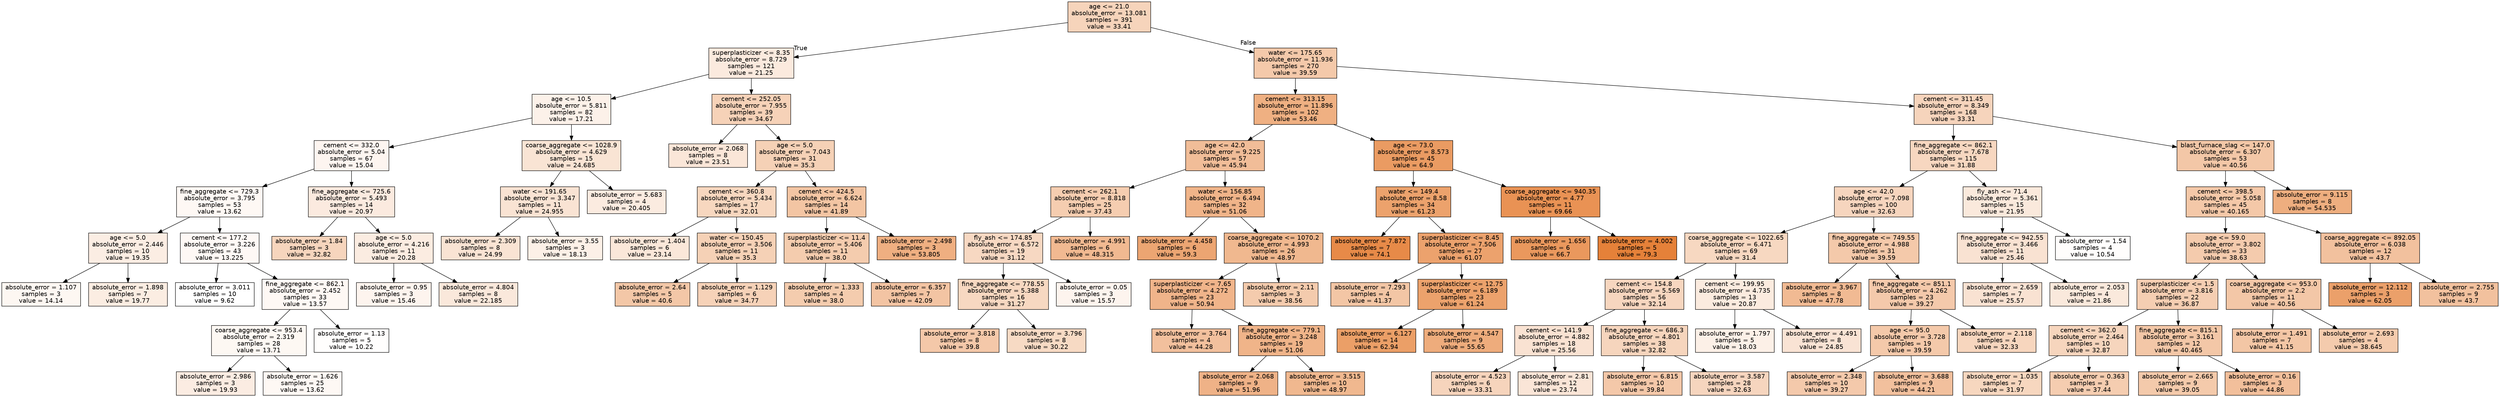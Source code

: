 digraph Tree {
node [shape=box, style="filled", color="black", fontname="helvetica"] ;
edge [fontname="helvetica"] ;
0 [label="age <= 21.0\nabsolute_error = 13.081\nsamples = 391\nvalue = 33.41", fillcolor="#f6d4bb"] ;
1 [label="superplasticizer <= 8.35\nabsolute_error = 8.729\nsamples = 121\nvalue = 21.25", fillcolor="#fbeade"] ;
0 -> 1 [labeldistance=2.5, labelangle=45, headlabel="True"] ;
2 [label="age <= 10.5\nabsolute_error = 5.811\nsamples = 82\nvalue = 17.21", fillcolor="#fcf1e9"] ;
1 -> 2 ;
3 [label="cement <= 332.0\nabsolute_error = 5.04\nsamples = 67\nvalue = 15.04", fillcolor="#fdf5f0"] ;
2 -> 3 ;
4 [label="fine_aggregate <= 729.3\nabsolute_error = 3.795\nsamples = 53\nvalue = 13.62", fillcolor="#fef8f4"] ;
3 -> 4 ;
5 [label="age <= 5.0\nabsolute_error = 2.446\nsamples = 10\nvalue = 19.35", fillcolor="#fbede3"] ;
4 -> 5 ;
6 [label="absolute_error = 1.107\nsamples = 3\nvalue = 14.14", fillcolor="#fdf7f2"] ;
5 -> 6 ;
7 [label="absolute_error = 1.898\nsamples = 7\nvalue = 19.77", fillcolor="#fbede2"] ;
5 -> 7 ;
8 [label="cement <= 177.2\nabsolute_error = 3.226\nsamples = 43\nvalue = 13.225", fillcolor="#fef8f5"] ;
4 -> 8 ;
9 [label="absolute_error = 3.011\nsamples = 10\nvalue = 9.62", fillcolor="#ffffff"] ;
8 -> 9 ;
10 [label="fine_aggregate <= 862.1\nabsolute_error = 2.452\nsamples = 33\nvalue = 13.57", fillcolor="#fef8f4"] ;
8 -> 10 ;
11 [label="coarse_aggregate <= 953.4\nabsolute_error = 2.319\nsamples = 28\nvalue = 13.71", fillcolor="#fdf8f3"] ;
10 -> 11 ;
12 [label="absolute_error = 2.986\nsamples = 3\nvalue = 19.93", fillcolor="#fbece2"] ;
11 -> 12 ;
13 [label="absolute_error = 1.626\nsamples = 25\nvalue = 13.62", fillcolor="#fef8f4"] ;
11 -> 13 ;
14 [label="absolute_error = 1.13\nsamples = 5\nvalue = 10.22", fillcolor="#fffefd"] ;
10 -> 14 ;
15 [label="fine_aggregate <= 725.6\nabsolute_error = 5.493\nsamples = 14\nvalue = 20.97", fillcolor="#fbeadf"] ;
3 -> 15 ;
16 [label="absolute_error = 1.84\nsamples = 3\nvalue = 32.82", fillcolor="#f6d5bd"] ;
15 -> 16 ;
17 [label="age <= 5.0\nabsolute_error = 4.216\nsamples = 11\nvalue = 20.28", fillcolor="#fbece1"] ;
15 -> 17 ;
18 [label="absolute_error = 0.95\nsamples = 3\nvalue = 15.46", fillcolor="#fdf4ee"] ;
17 -> 18 ;
19 [label="absolute_error = 4.804\nsamples = 8\nvalue = 22.185", fillcolor="#fae8db"] ;
17 -> 19 ;
20 [label="coarse_aggregate <= 1028.9\nabsolute_error = 4.629\nsamples = 15\nvalue = 24.685", fillcolor="#f9e4d4"] ;
2 -> 20 ;
21 [label="water <= 191.65\nabsolute_error = 3.347\nsamples = 11\nvalue = 24.955", fillcolor="#f9e3d3"] ;
20 -> 21 ;
22 [label="absolute_error = 2.309\nsamples = 8\nvalue = 24.99", fillcolor="#f9e3d3"] ;
21 -> 22 ;
23 [label="absolute_error = 3.55\nsamples = 3\nvalue = 18.13", fillcolor="#fcf0e7"] ;
21 -> 23 ;
24 [label="absolute_error = 5.683\nsamples = 4\nvalue = 20.405", fillcolor="#fbebe0"] ;
20 -> 24 ;
25 [label="cement <= 252.05\nabsolute_error = 7.955\nsamples = 39\nvalue = 34.67", fillcolor="#f6d2b8"] ;
1 -> 25 ;
26 [label="absolute_error = 2.068\nsamples = 8\nvalue = 23.51", fillcolor="#fae6d8"] ;
25 -> 26 ;
27 [label="age <= 5.0\nabsolute_error = 7.043\nsamples = 31\nvalue = 35.3", fillcolor="#f5d1b6"] ;
25 -> 27 ;
28 [label="cement <= 360.8\nabsolute_error = 5.434\nsamples = 17\nvalue = 32.01", fillcolor="#f7d7bf"] ;
27 -> 28 ;
29 [label="absolute_error = 1.404\nsamples = 6\nvalue = 23.14", fillcolor="#fae7d9"] ;
28 -> 29 ;
30 [label="water <= 150.45\nabsolute_error = 3.506\nsamples = 11\nvalue = 35.3", fillcolor="#f5d1b6"] ;
28 -> 30 ;
31 [label="absolute_error = 2.64\nsamples = 5\nvalue = 40.6", fillcolor="#f3c7a7"] ;
30 -> 31 ;
32 [label="absolute_error = 1.129\nsamples = 6\nvalue = 34.77", fillcolor="#f6d2b8"] ;
30 -> 32 ;
33 [label="cement <= 424.5\nabsolute_error = 6.624\nsamples = 14\nvalue = 41.89", fillcolor="#f3c5a3"] ;
27 -> 33 ;
34 [label="superplasticizer <= 11.4\nabsolute_error = 5.406\nsamples = 11\nvalue = 38.0", fillcolor="#f4ccae"] ;
33 -> 34 ;
35 [label="absolute_error = 1.333\nsamples = 4\nvalue = 38.0", fillcolor="#f4ccae"] ;
34 -> 35 ;
36 [label="absolute_error = 6.357\nsamples = 7\nvalue = 42.09", fillcolor="#f3c4a3"] ;
34 -> 36 ;
37 [label="absolute_error = 2.498\nsamples = 3\nvalue = 53.805", fillcolor="#efaf81"] ;
33 -> 37 ;
38 [label="water <= 175.65\nabsolute_error = 11.936\nsamples = 270\nvalue = 39.59", fillcolor="#f4c9aa"] ;
0 -> 38 [labeldistance=2.5, labelangle=-45, headlabel="False"] ;
39 [label="cement <= 313.15\nabsolute_error = 11.896\nsamples = 102\nvalue = 53.46", fillcolor="#efb082"] ;
38 -> 39 ;
40 [label="age <= 42.0\nabsolute_error = 9.225\nsamples = 57\nvalue = 45.94", fillcolor="#f1bd98"] ;
39 -> 40 ;
41 [label="cement <= 262.1\nabsolute_error = 8.818\nsamples = 25\nvalue = 37.43", fillcolor="#f5cdb0"] ;
40 -> 41 ;
42 [label="fly_ash <= 174.85\nabsolute_error = 6.572\nsamples = 19\nvalue = 31.12", fillcolor="#f7d8c2"] ;
41 -> 42 ;
43 [label="fine_aggregate <= 778.55\nabsolute_error = 5.388\nsamples = 16\nvalue = 31.27", fillcolor="#f7d8c1"] ;
42 -> 43 ;
44 [label="absolute_error = 3.818\nsamples = 8\nvalue = 39.8", fillcolor="#f4c8a9"] ;
43 -> 44 ;
45 [label="absolute_error = 3.796\nsamples = 8\nvalue = 30.22", fillcolor="#f7dac4"] ;
43 -> 45 ;
46 [label="absolute_error = 0.05\nsamples = 3\nvalue = 15.57", fillcolor="#fdf4ee"] ;
42 -> 46 ;
47 [label="absolute_error = 4.991\nsamples = 6\nvalue = 48.315", fillcolor="#f1b991"] ;
41 -> 47 ;
48 [label="water <= 156.85\nabsolute_error = 6.494\nsamples = 32\nvalue = 51.06", fillcolor="#f0b489"] ;
40 -> 48 ;
49 [label="absolute_error = 4.458\nsamples = 6\nvalue = 59.3", fillcolor="#eca572"] ;
48 -> 49 ;
50 [label="coarse_aggregate <= 1070.2\nabsolute_error = 4.993\nsamples = 26\nvalue = 48.97", fillcolor="#f0b88f"] ;
48 -> 50 ;
51 [label="superplasticizer <= 7.65\nabsolute_error = 4.272\nsamples = 23\nvalue = 50.94", fillcolor="#f0b48a"] ;
50 -> 51 ;
52 [label="absolute_error = 3.764\nsamples = 4\nvalue = 44.28", fillcolor="#f2c09d"] ;
51 -> 52 ;
53 [label="fine_aggregate <= 779.1\nabsolute_error = 3.248\nsamples = 19\nvalue = 51.06", fillcolor="#f0b489"] ;
51 -> 53 ;
54 [label="absolute_error = 2.068\nsamples = 9\nvalue = 51.96", fillcolor="#efb287"] ;
53 -> 54 ;
55 [label="absolute_error = 3.515\nsamples = 10\nvalue = 48.97", fillcolor="#f0b88f"] ;
53 -> 55 ;
56 [label="absolute_error = 2.11\nsamples = 3\nvalue = 38.56", fillcolor="#f4cbad"] ;
50 -> 56 ;
57 [label="age <= 73.0\nabsolute_error = 8.573\nsamples = 45\nvalue = 64.9", fillcolor="#ea9b62"] ;
39 -> 57 ;
58 [label="water <= 149.4\nabsolute_error = 8.58\nsamples = 34\nvalue = 61.23", fillcolor="#eca26c"] ;
57 -> 58 ;
59 [label="absolute_error = 7.872\nsamples = 7\nvalue = 74.1", fillcolor="#e78a48"] ;
58 -> 59 ;
60 [label="superplasticizer <= 8.45\nabsolute_error = 7.506\nsamples = 27\nvalue = 61.07", fillcolor="#eca26d"] ;
58 -> 60 ;
61 [label="absolute_error = 7.293\nsamples = 4\nvalue = 41.37", fillcolor="#f3c6a5"] ;
60 -> 61 ;
62 [label="superplasticizer <= 12.75\nabsolute_error = 6.189\nsamples = 23\nvalue = 61.24", fillcolor="#eca26c"] ;
60 -> 62 ;
63 [label="absolute_error = 6.127\nsamples = 14\nvalue = 62.94", fillcolor="#eb9f67"] ;
62 -> 63 ;
64 [label="absolute_error = 4.547\nsamples = 9\nvalue = 55.65", fillcolor="#eeac7c"] ;
62 -> 64 ;
65 [label="coarse_aggregate <= 940.35\nabsolute_error = 4.77\nsamples = 11\nvalue = 69.66", fillcolor="#e99254"] ;
57 -> 65 ;
66 [label="absolute_error = 1.656\nsamples = 6\nvalue = 66.7", fillcolor="#ea985d"] ;
65 -> 66 ;
67 [label="absolute_error = 4.002\nsamples = 5\nvalue = 79.3", fillcolor="#e58139"] ;
65 -> 67 ;
68 [label="cement <= 311.45\nabsolute_error = 8.349\nsamples = 168\nvalue = 33.31", fillcolor="#f6d4bc"] ;
38 -> 68 ;
69 [label="fine_aggregate <= 862.1\nabsolute_error = 7.678\nsamples = 115\nvalue = 31.88", fillcolor="#f7d7c0"] ;
68 -> 69 ;
70 [label="age <= 42.0\nabsolute_error = 7.098\nsamples = 100\nvalue = 32.63", fillcolor="#f6d5be"] ;
69 -> 70 ;
71 [label="coarse_aggregate <= 1022.65\nabsolute_error = 6.471\nsamples = 69\nvalue = 31.4", fillcolor="#f7d8c1"] ;
70 -> 71 ;
72 [label="cement <= 154.8\nabsolute_error = 5.569\nsamples = 56\nvalue = 32.14", fillcolor="#f7d6bf"] ;
71 -> 72 ;
73 [label="cement <= 141.9\nabsolute_error = 4.882\nsamples = 18\nvalue = 25.56", fillcolor="#f9e2d2"] ;
72 -> 73 ;
74 [label="absolute_error = 4.523\nsamples = 6\nvalue = 33.31", fillcolor="#f6d4bc"] ;
73 -> 74 ;
75 [label="absolute_error = 2.81\nsamples = 12\nvalue = 23.74", fillcolor="#fae5d7"] ;
73 -> 75 ;
76 [label="fine_aggregate <= 686.3\nabsolute_error = 4.801\nsamples = 38\nvalue = 32.82", fillcolor="#f6d5bd"] ;
72 -> 76 ;
77 [label="absolute_error = 6.815\nsamples = 10\nvalue = 39.84", fillcolor="#f4c8a9"] ;
76 -> 77 ;
78 [label="absolute_error = 3.587\nsamples = 28\nvalue = 32.63", fillcolor="#f6d5be"] ;
76 -> 78 ;
79 [label="cement <= 199.95\nabsolute_error = 4.735\nsamples = 13\nvalue = 20.87", fillcolor="#fbebdf"] ;
71 -> 79 ;
80 [label="absolute_error = 1.797\nsamples = 5\nvalue = 18.03", fillcolor="#fcf0e7"] ;
79 -> 80 ;
81 [label="absolute_error = 4.491\nsamples = 8\nvalue = 24.85", fillcolor="#f9e3d4"] ;
79 -> 81 ;
82 [label="fine_aggregate <= 749.55\nabsolute_error = 4.988\nsamples = 31\nvalue = 39.59", fillcolor="#f4c9aa"] ;
70 -> 82 ;
83 [label="absolute_error = 3.967\nsamples = 8\nvalue = 47.78", fillcolor="#f1ba93"] ;
82 -> 83 ;
84 [label="fine_aggregate <= 851.1\nabsolute_error = 4.262\nsamples = 23\nvalue = 39.27", fillcolor="#f4c9ab"] ;
82 -> 84 ;
85 [label="age <= 95.0\nabsolute_error = 3.728\nsamples = 19\nvalue = 39.59", fillcolor="#f4c9aa"] ;
84 -> 85 ;
86 [label="absolute_error = 2.348\nsamples = 10\nvalue = 39.27", fillcolor="#f4c9ab"] ;
85 -> 86 ;
87 [label="absolute_error = 3.688\nsamples = 9\nvalue = 44.21", fillcolor="#f2c09d"] ;
85 -> 87 ;
88 [label="absolute_error = 2.118\nsamples = 4\nvalue = 32.33", fillcolor="#f7d6be"] ;
84 -> 88 ;
89 [label="fly_ash <= 71.4\nabsolute_error = 5.361\nsamples = 15\nvalue = 21.95", fillcolor="#fae9dc"] ;
69 -> 89 ;
90 [label="fine_aggregate <= 942.55\nabsolute_error = 3.466\nsamples = 11\nvalue = 25.46", fillcolor="#f9e2d2"] ;
89 -> 90 ;
91 [label="absolute_error = 2.659\nsamples = 7\nvalue = 25.57", fillcolor="#f9e2d2"] ;
90 -> 91 ;
92 [label="absolute_error = 2.053\nsamples = 4\nvalue = 21.86", fillcolor="#fae9dc"] ;
90 -> 92 ;
93 [label="absolute_error = 1.54\nsamples = 4\nvalue = 10.54", fillcolor="#fffdfc"] ;
89 -> 93 ;
94 [label="blast_furnace_slag <= 147.0\nabsolute_error = 6.307\nsamples = 53\nvalue = 40.56", fillcolor="#f3c7a7"] ;
68 -> 94 ;
95 [label="cement <= 398.5\nabsolute_error = 5.058\nsamples = 45\nvalue = 40.165", fillcolor="#f4c8a8"] ;
94 -> 95 ;
96 [label="age <= 59.0\nabsolute_error = 3.802\nsamples = 33\nvalue = 38.63", fillcolor="#f4cbad"] ;
95 -> 96 ;
97 [label="superplasticizer <= 1.5\nabsolute_error = 3.816\nsamples = 22\nvalue = 36.87", fillcolor="#f5ceb2"] ;
96 -> 97 ;
98 [label="cement <= 362.0\nabsolute_error = 2.464\nsamples = 10\nvalue = 32.87", fillcolor="#f6d5bd"] ;
97 -> 98 ;
99 [label="absolute_error = 1.035\nsamples = 7\nvalue = 31.97", fillcolor="#f7d7bf"] ;
98 -> 99 ;
100 [label="absolute_error = 0.363\nsamples = 3\nvalue = 37.44", fillcolor="#f5cdb0"] ;
98 -> 100 ;
101 [label="fine_aggregate <= 815.1\nabsolute_error = 3.161\nsamples = 12\nvalue = 40.465", fillcolor="#f3c7a7"] ;
97 -> 101 ;
102 [label="absolute_error = 2.665\nsamples = 9\nvalue = 39.05", fillcolor="#f4caab"] ;
101 -> 102 ;
103 [label="absolute_error = 0.16\nsamples = 3\nvalue = 44.86", fillcolor="#f2bf9b"] ;
101 -> 103 ;
104 [label="coarse_aggregate <= 953.0\nabsolute_error = 2.2\nsamples = 11\nvalue = 40.56", fillcolor="#f3c7a7"] ;
96 -> 104 ;
105 [label="absolute_error = 1.491\nsamples = 7\nvalue = 41.15", fillcolor="#f3c6a5"] ;
104 -> 105 ;
106 [label="absolute_error = 2.693\nsamples = 4\nvalue = 38.645", fillcolor="#f4cbad"] ;
104 -> 106 ;
107 [label="coarse_aggregate <= 892.05\nabsolute_error = 6.038\nsamples = 12\nvalue = 43.7", fillcolor="#f2c19e"] ;
95 -> 107 ;
108 [label="absolute_error = 12.112\nsamples = 3\nvalue = 62.05", fillcolor="#eba06a"] ;
107 -> 108 ;
109 [label="absolute_error = 2.755\nsamples = 9\nvalue = 43.7", fillcolor="#f2c19e"] ;
107 -> 109 ;
110 [label="absolute_error = 9.115\nsamples = 8\nvalue = 54.535", fillcolor="#eeae7f"] ;
94 -> 110 ;
}